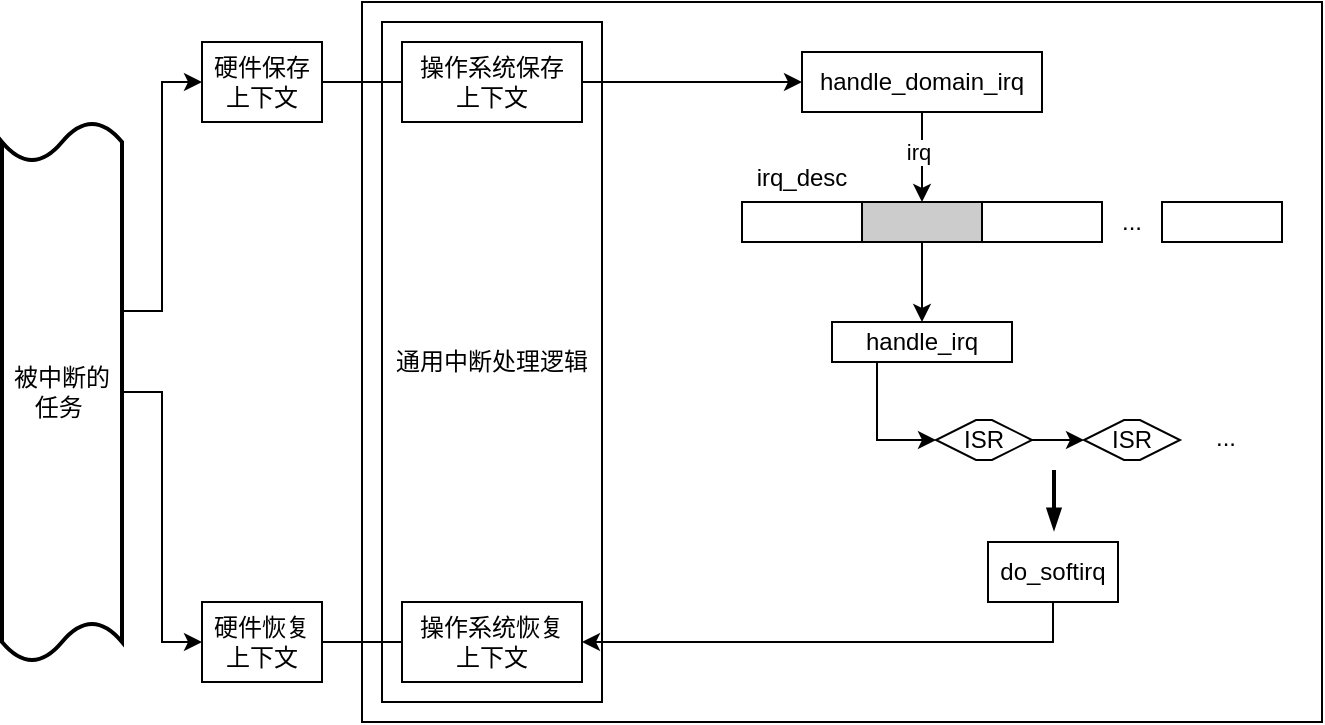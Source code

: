 <mxfile version="23.0.2" type="github">
  <diagram name="第 1 页" id="grWxHXJj6rzBnJHJz1EA">
    <mxGraphModel dx="966" dy="713" grid="1" gridSize="10" guides="1" tooltips="1" connect="1" arrows="1" fold="1" page="1" pageScale="1" pageWidth="827" pageHeight="1169" math="0" shadow="0">
      <root>
        <mxCell id="0" />
        <mxCell id="1" parent="0" />
        <mxCell id="sgwTthBFtp9VdbaSLWl7-62" value="" style="rounded=0;whiteSpace=wrap;html=1;" vertex="1" parent="1">
          <mxGeometry x="220" y="100" width="480" height="360" as="geometry" />
        </mxCell>
        <mxCell id="sgwTthBFtp9VdbaSLWl7-63" style="edgeStyle=elbowEdgeStyle;rounded=0;orthogonalLoop=1;jettySize=auto;html=1;exitX=1;exitY=0.35;exitDx=0;exitDy=0;exitPerimeter=0;entryX=0;entryY=0.5;entryDx=0;entryDy=0;" edge="1" parent="1" source="sgwTthBFtp9VdbaSLWl7-65" target="sgwTthBFtp9VdbaSLWl7-66">
          <mxGeometry relative="1" as="geometry" />
        </mxCell>
        <mxCell id="sgwTthBFtp9VdbaSLWl7-64" style="edgeStyle=orthogonalEdgeStyle;rounded=0;orthogonalLoop=1;jettySize=auto;html=1;exitX=1;exitY=0.5;exitDx=0;exitDy=0;exitPerimeter=0;entryX=0;entryY=0.5;entryDx=0;entryDy=0;" edge="1" parent="1" source="sgwTthBFtp9VdbaSLWl7-65" target="sgwTthBFtp9VdbaSLWl7-67">
          <mxGeometry relative="1" as="geometry" />
        </mxCell>
        <mxCell id="sgwTthBFtp9VdbaSLWl7-65" value="被中断的任务&amp;nbsp;" style="shape=tape;whiteSpace=wrap;html=1;strokeWidth=2;size=0.074;" vertex="1" parent="1">
          <mxGeometry x="40" y="160" width="60" height="270" as="geometry" />
        </mxCell>
        <mxCell id="sgwTthBFtp9VdbaSLWl7-66" value="硬件保存上下文" style="rounded=0;whiteSpace=wrap;html=1;" vertex="1" parent="1">
          <mxGeometry x="140" y="120" width="60" height="40" as="geometry" />
        </mxCell>
        <mxCell id="sgwTthBFtp9VdbaSLWl7-67" value="硬件恢复上下文" style="rounded=0;whiteSpace=wrap;html=1;" vertex="1" parent="1">
          <mxGeometry x="140" y="400" width="60" height="40" as="geometry" />
        </mxCell>
        <mxCell id="sgwTthBFtp9VdbaSLWl7-68" value="通用中断处理逻辑" style="rounded=0;whiteSpace=wrap;html=1;" vertex="1" parent="1">
          <mxGeometry x="230" y="110" width="110" height="340" as="geometry" />
        </mxCell>
        <mxCell id="sgwTthBFtp9VdbaSLWl7-69" style="edgeStyle=orthogonalEdgeStyle;rounded=0;orthogonalLoop=1;jettySize=auto;html=1;exitX=1;exitY=0.5;exitDx=0;exitDy=0;entryX=0;entryY=0.5;entryDx=0;entryDy=0;endArrow=none;endFill=0;" edge="1" parent="1" source="sgwTthBFtp9VdbaSLWl7-66" target="sgwTthBFtp9VdbaSLWl7-71">
          <mxGeometry relative="1" as="geometry">
            <mxPoint x="240" y="140" as="sourcePoint" />
          </mxGeometry>
        </mxCell>
        <mxCell id="sgwTthBFtp9VdbaSLWl7-70" style="edgeStyle=orthogonalEdgeStyle;rounded=0;orthogonalLoop=1;jettySize=auto;html=1;exitX=1;exitY=0.5;exitDx=0;exitDy=0;entryX=0;entryY=0.5;entryDx=0;entryDy=0;endArrow=none;endFill=0;" edge="1" parent="1" source="sgwTthBFtp9VdbaSLWl7-67" target="sgwTthBFtp9VdbaSLWl7-72">
          <mxGeometry relative="1" as="geometry">
            <mxPoint x="240" y="420" as="sourcePoint" />
          </mxGeometry>
        </mxCell>
        <mxCell id="sgwTthBFtp9VdbaSLWl7-90" style="edgeStyle=orthogonalEdgeStyle;rounded=0;orthogonalLoop=1;jettySize=auto;html=1;exitX=1;exitY=0.5;exitDx=0;exitDy=0;entryX=0;entryY=0.5;entryDx=0;entryDy=0;" edge="1" parent="1" source="sgwTthBFtp9VdbaSLWl7-71" target="sgwTthBFtp9VdbaSLWl7-89">
          <mxGeometry relative="1" as="geometry" />
        </mxCell>
        <mxCell id="sgwTthBFtp9VdbaSLWl7-71" value="操作系统保存&lt;br&gt;上下文" style="rounded=0;whiteSpace=wrap;html=1;" vertex="1" parent="1">
          <mxGeometry x="240" y="120" width="90" height="40" as="geometry" />
        </mxCell>
        <mxCell id="sgwTthBFtp9VdbaSLWl7-72" value="操作系统恢复&lt;br&gt;上下文" style="rounded=0;whiteSpace=wrap;html=1;" vertex="1" parent="1">
          <mxGeometry x="240" y="400" width="90" height="40" as="geometry" />
        </mxCell>
        <mxCell id="sgwTthBFtp9VdbaSLWl7-73" style="edgeStyle=orthogonalEdgeStyle;rounded=0;orthogonalLoop=1;jettySize=auto;html=1;exitX=0.5;exitY=1;exitDx=0;exitDy=0;entryX=0.5;entryY=0;entryDx=0;entryDy=0;curved=1;" edge="1" parent="1" source="sgwTthBFtp9VdbaSLWl7-89" target="sgwTthBFtp9VdbaSLWl7-75">
          <mxGeometry relative="1" as="geometry" />
        </mxCell>
        <mxCell id="sgwTthBFtp9VdbaSLWl7-74" value="irq" style="edgeLabel;html=1;align=center;verticalAlign=middle;resizable=0;points=[];" vertex="1" connectable="0" parent="sgwTthBFtp9VdbaSLWl7-73">
          <mxGeometry x="-0.139" y="-2" relative="1" as="geometry">
            <mxPoint as="offset" />
          </mxGeometry>
        </mxCell>
        <mxCell id="sgwTthBFtp9VdbaSLWl7-91" style="edgeStyle=orthogonalEdgeStyle;rounded=0;orthogonalLoop=1;jettySize=auto;html=1;exitX=0.5;exitY=1;exitDx=0;exitDy=0;entryX=0.5;entryY=0;entryDx=0;entryDy=0;" edge="1" parent="1" source="sgwTthBFtp9VdbaSLWl7-75" target="sgwTthBFtp9VdbaSLWl7-81">
          <mxGeometry relative="1" as="geometry" />
        </mxCell>
        <mxCell id="sgwTthBFtp9VdbaSLWl7-75" value="" style="rounded=0;whiteSpace=wrap;html=1;fillColor=#CCCCCC;" vertex="1" parent="1">
          <mxGeometry x="470" y="200" width="60" height="20" as="geometry" />
        </mxCell>
        <mxCell id="sgwTthBFtp9VdbaSLWl7-76" value="" style="rounded=0;whiteSpace=wrap;html=1;" vertex="1" parent="1">
          <mxGeometry x="410" y="200" width="60" height="20" as="geometry" />
        </mxCell>
        <mxCell id="sgwTthBFtp9VdbaSLWl7-77" value="" style="rounded=0;whiteSpace=wrap;html=1;" vertex="1" parent="1">
          <mxGeometry x="620" y="200" width="60" height="20" as="geometry" />
        </mxCell>
        <mxCell id="sgwTthBFtp9VdbaSLWl7-78" value="" style="rounded=0;whiteSpace=wrap;html=1;" vertex="1" parent="1">
          <mxGeometry x="530" y="200" width="60" height="20" as="geometry" />
        </mxCell>
        <mxCell id="sgwTthBFtp9VdbaSLWl7-79" value="irq_desc" style="text;html=1;strokeColor=none;fillColor=none;align=center;verticalAlign=middle;whiteSpace=wrap;rounded=0;" vertex="1" parent="1">
          <mxGeometry x="410" y="175" width="60" height="25" as="geometry" />
        </mxCell>
        <mxCell id="sgwTthBFtp9VdbaSLWl7-80" style="edgeStyle=orthogonalEdgeStyle;rounded=0;orthogonalLoop=1;jettySize=auto;html=1;exitX=0.25;exitY=1;exitDx=0;exitDy=0;entryX=0;entryY=0.5;entryDx=0;entryDy=0;" edge="1" parent="1" source="sgwTthBFtp9VdbaSLWl7-81" target="sgwTthBFtp9VdbaSLWl7-85">
          <mxGeometry relative="1" as="geometry" />
        </mxCell>
        <mxCell id="sgwTthBFtp9VdbaSLWl7-81" value="handle_irq" style="rounded=0;whiteSpace=wrap;html=1;" vertex="1" parent="1">
          <mxGeometry x="455" y="260" width="90" height="20" as="geometry" />
        </mxCell>
        <mxCell id="sgwTthBFtp9VdbaSLWl7-82" value="..." style="rounded=0;whiteSpace=wrap;html=1;opacity=0;" vertex="1" parent="1">
          <mxGeometry x="590" y="200" width="30" height="20" as="geometry" />
        </mxCell>
        <mxCell id="sgwTthBFtp9VdbaSLWl7-83" value="ISR" style="shape=hexagon;perimeter=hexagonPerimeter2;whiteSpace=wrap;html=1;fixedSize=1;" vertex="1" parent="1">
          <mxGeometry x="581" y="309" width="48" height="20" as="geometry" />
        </mxCell>
        <mxCell id="sgwTthBFtp9VdbaSLWl7-84" style="edgeStyle=orthogonalEdgeStyle;rounded=0;orthogonalLoop=1;jettySize=auto;html=1;exitX=1;exitY=0.5;exitDx=0;exitDy=0;entryX=0;entryY=0.5;entryDx=0;entryDy=0;" edge="1" parent="1" source="sgwTthBFtp9VdbaSLWl7-85" target="sgwTthBFtp9VdbaSLWl7-83">
          <mxGeometry relative="1" as="geometry" />
        </mxCell>
        <mxCell id="sgwTthBFtp9VdbaSLWl7-85" value="ISR" style="shape=hexagon;perimeter=hexagonPerimeter2;whiteSpace=wrap;html=1;fixedSize=1;" vertex="1" parent="1">
          <mxGeometry x="507" y="309" width="48" height="20" as="geometry" />
        </mxCell>
        <mxCell id="sgwTthBFtp9VdbaSLWl7-87" style="edgeStyle=orthogonalEdgeStyle;rounded=0;orthogonalLoop=1;jettySize=auto;html=1;exitX=0.5;exitY=1;exitDx=0;exitDy=0;entryX=1;entryY=0.5;entryDx=0;entryDy=0;" edge="1" parent="1" source="sgwTthBFtp9VdbaSLWl7-86" target="sgwTthBFtp9VdbaSLWl7-72">
          <mxGeometry relative="1" as="geometry" />
        </mxCell>
        <mxCell id="sgwTthBFtp9VdbaSLWl7-86" value="do_softirq" style="rounded=0;whiteSpace=wrap;html=1;" vertex="1" parent="1">
          <mxGeometry x="533" y="370" width="65" height="30" as="geometry" />
        </mxCell>
        <mxCell id="sgwTthBFtp9VdbaSLWl7-89" value="handle_domain_irq" style="rounded=0;whiteSpace=wrap;html=1;" vertex="1" parent="1">
          <mxGeometry x="440" y="125" width="120" height="30" as="geometry" />
        </mxCell>
        <mxCell id="sgwTthBFtp9VdbaSLWl7-92" value="..." style="rounded=0;whiteSpace=wrap;html=1;opacity=0;" vertex="1" parent="1">
          <mxGeometry x="637" y="308" width="30" height="20" as="geometry" />
        </mxCell>
        <mxCell id="sgwTthBFtp9VdbaSLWl7-108" value="" style="endArrow=blockThin;html=1;rounded=0;strokeWidth=2;endFill=1;" edge="1" parent="1">
          <mxGeometry width="50" height="50" relative="1" as="geometry">
            <mxPoint x="566" y="334" as="sourcePoint" />
            <mxPoint x="566" y="364" as="targetPoint" />
          </mxGeometry>
        </mxCell>
      </root>
    </mxGraphModel>
  </diagram>
</mxfile>
